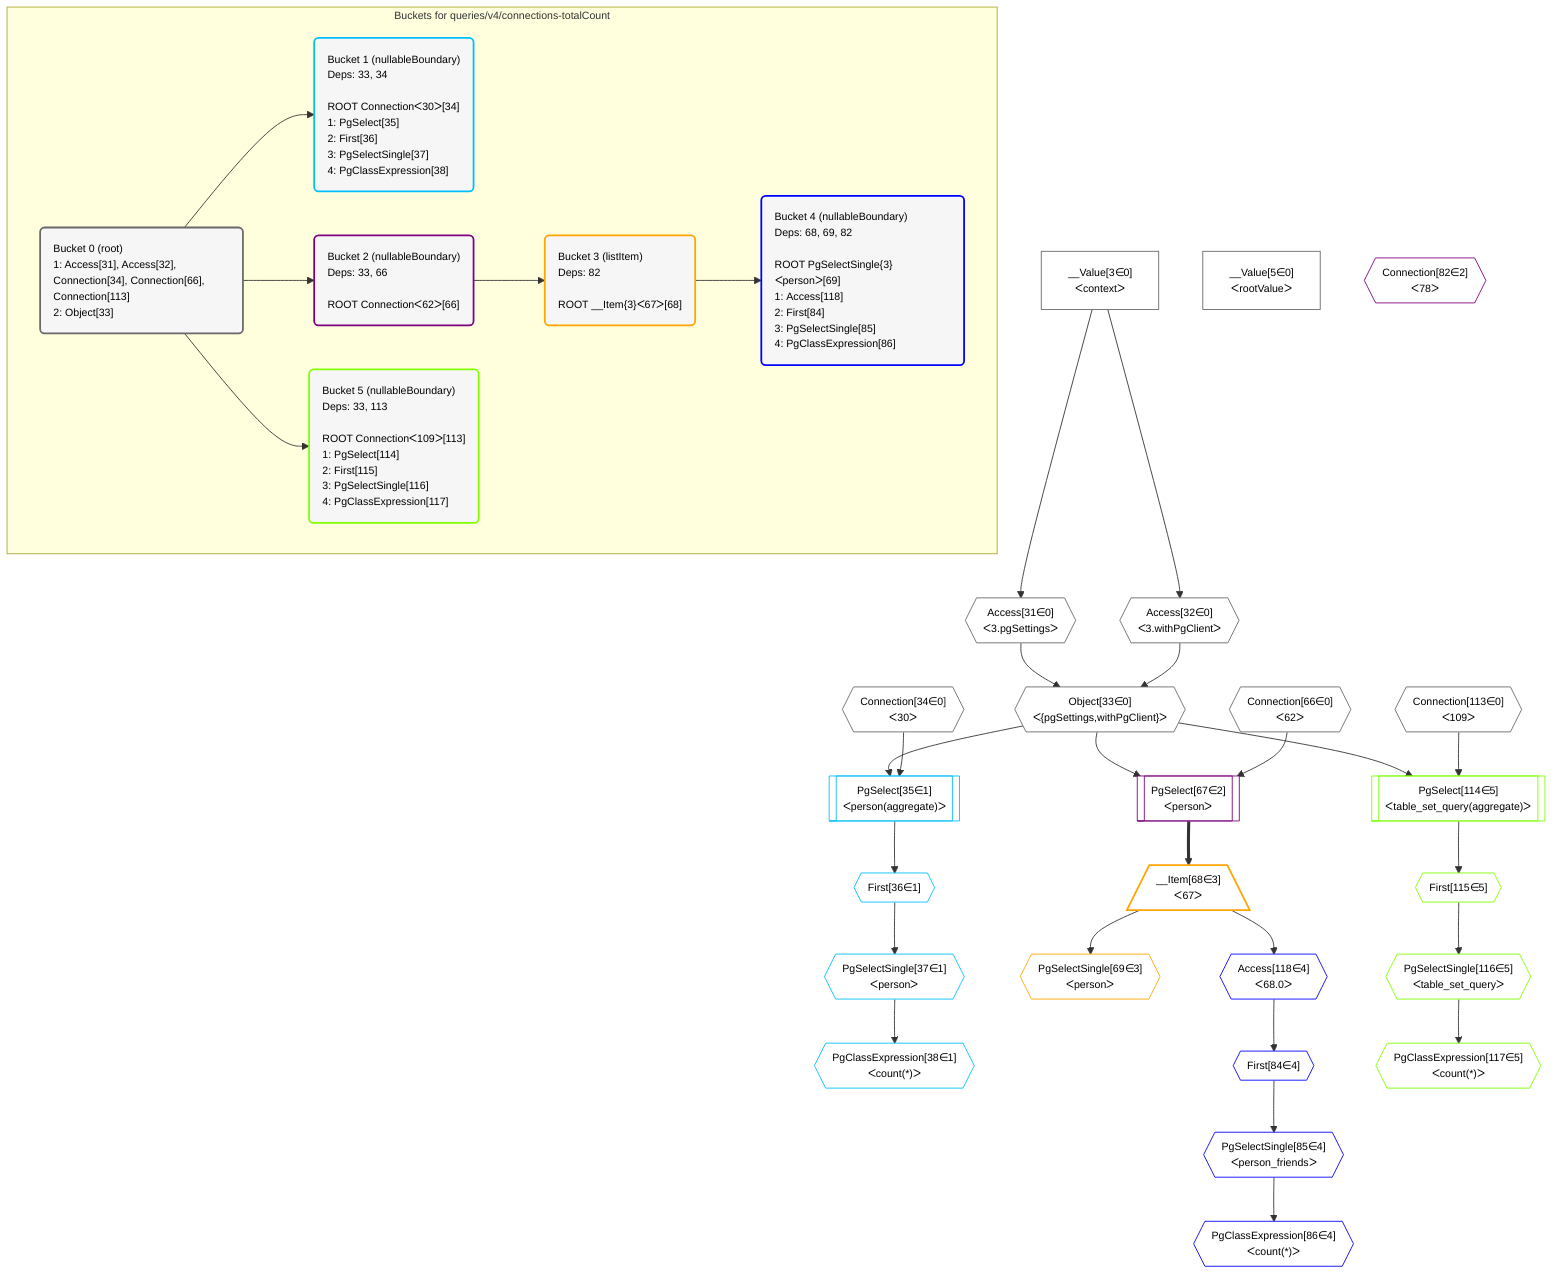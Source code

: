 %%{init: {'themeVariables': { 'fontSize': '12px'}}}%%
graph TD
    classDef path fill:#eee,stroke:#000,color:#000
    classDef plan fill:#fff,stroke-width:1px,color:#000
    classDef itemplan fill:#fff,stroke-width:2px,color:#000
    classDef unbatchedplan fill:#dff,stroke-width:1px,color:#000
    classDef sideeffectplan fill:#fcc,stroke-width:2px,color:#000
    classDef bucket fill:#f6f6f6,color:#000,stroke-width:2px,text-align:left


    %% define steps
    __Value3["__Value[3∈0]<br />ᐸcontextᐳ"]:::plan
    __Value5["__Value[5∈0]<br />ᐸrootValueᐳ"]:::plan
    Access31{{"Access[31∈0]<br />ᐸ3.pgSettingsᐳ"}}:::plan
    Access32{{"Access[32∈0]<br />ᐸ3.withPgClientᐳ"}}:::plan
    Object33{{"Object[33∈0]<br />ᐸ{pgSettings,withPgClient}ᐳ"}}:::plan
    Connection34{{"Connection[34∈0]<br />ᐸ30ᐳ"}}:::plan
    PgSelect35[["PgSelect[35∈1]<br />ᐸperson(aggregate)ᐳ"]]:::plan
    First36{{"First[36∈1]"}}:::plan
    PgSelectSingle37{{"PgSelectSingle[37∈1]<br />ᐸpersonᐳ"}}:::plan
    PgClassExpression38{{"PgClassExpression[38∈1]<br />ᐸcount(*)ᐳ"}}:::plan
    Connection66{{"Connection[66∈0]<br />ᐸ62ᐳ"}}:::plan
    PgSelect67[["PgSelect[67∈2]<br />ᐸpersonᐳ"]]:::plan
    __Item68[/"__Item[68∈3]<br />ᐸ67ᐳ"\]:::itemplan
    PgSelectSingle69{{"PgSelectSingle[69∈3]<br />ᐸpersonᐳ"}}:::plan
    Connection82{{"Connection[82∈2]<br />ᐸ78ᐳ"}}:::plan
    Access118{{"Access[118∈4]<br />ᐸ68.0ᐳ"}}:::plan
    First84{{"First[84∈4]"}}:::plan
    PgSelectSingle85{{"PgSelectSingle[85∈4]<br />ᐸperson_friendsᐳ"}}:::plan
    PgClassExpression86{{"PgClassExpression[86∈4]<br />ᐸcount(*)ᐳ"}}:::plan
    Connection113{{"Connection[113∈0]<br />ᐸ109ᐳ"}}:::plan
    PgSelect114[["PgSelect[114∈5]<br />ᐸtable_set_query(aggregate)ᐳ"]]:::plan
    First115{{"First[115∈5]"}}:::plan
    PgSelectSingle116{{"PgSelectSingle[116∈5]<br />ᐸtable_set_queryᐳ"}}:::plan
    PgClassExpression117{{"PgClassExpression[117∈5]<br />ᐸcount(*)ᐳ"}}:::plan

    %% plan dependencies
    __Value3 --> Access31
    __Value3 --> Access32
    Access31 & Access32 --> Object33
    Object33 & Connection34 --> PgSelect35
    PgSelect35 --> First36
    First36 --> PgSelectSingle37
    PgSelectSingle37 --> PgClassExpression38
    Object33 & Connection66 --> PgSelect67
    PgSelect67 ==> __Item68
    __Item68 --> PgSelectSingle69
    __Item68 --> Access118
    Access118 --> First84
    First84 --> PgSelectSingle85
    PgSelectSingle85 --> PgClassExpression86
    Object33 & Connection113 --> PgSelect114
    PgSelect114 --> First115
    First115 --> PgSelectSingle116
    PgSelectSingle116 --> PgClassExpression117

    subgraph "Buckets for queries/v4/connections-totalCount"
    Bucket0("Bucket 0 (root)<br />1: Access[31], Access[32], Connection[34], Connection[66], Connection[113]<br />2: Object[33]"):::bucket
    classDef bucket0 stroke:#696969
    class Bucket0,__Value3,__Value5,Access31,Access32,Object33,Connection34,Connection66,Connection113 bucket0
    Bucket1("Bucket 1 (nullableBoundary)<br />Deps: 33, 34<br /><br />ROOT Connectionᐸ30ᐳ[34]<br />1: PgSelect[35]<br />2: First[36]<br />3: PgSelectSingle[37]<br />4: PgClassExpression[38]"):::bucket
    classDef bucket1 stroke:#00bfff
    class Bucket1,PgSelect35,First36,PgSelectSingle37,PgClassExpression38 bucket1
    Bucket2("Bucket 2 (nullableBoundary)<br />Deps: 33, 66<br /><br />ROOT Connectionᐸ62ᐳ[66]"):::bucket
    classDef bucket2 stroke:#7f007f
    class Bucket2,PgSelect67,Connection82 bucket2
    Bucket3("Bucket 3 (listItem)<br />Deps: 82<br /><br />ROOT __Item{3}ᐸ67ᐳ[68]"):::bucket
    classDef bucket3 stroke:#ffa500
    class Bucket3,__Item68,PgSelectSingle69 bucket3
    Bucket4("Bucket 4 (nullableBoundary)<br />Deps: 68, 69, 82<br /><br />ROOT PgSelectSingle{3}ᐸpersonᐳ[69]<br />1: Access[118]<br />2: First[84]<br />3: PgSelectSingle[85]<br />4: PgClassExpression[86]"):::bucket
    classDef bucket4 stroke:#0000ff
    class Bucket4,First84,PgSelectSingle85,PgClassExpression86,Access118 bucket4
    Bucket5("Bucket 5 (nullableBoundary)<br />Deps: 33, 113<br /><br />ROOT Connectionᐸ109ᐳ[113]<br />1: PgSelect[114]<br />2: First[115]<br />3: PgSelectSingle[116]<br />4: PgClassExpression[117]"):::bucket
    classDef bucket5 stroke:#7fff00
    class Bucket5,PgSelect114,First115,PgSelectSingle116,PgClassExpression117 bucket5
    Bucket0 --> Bucket1 & Bucket2 & Bucket5
    Bucket2 --> Bucket3
    Bucket3 --> Bucket4
    end